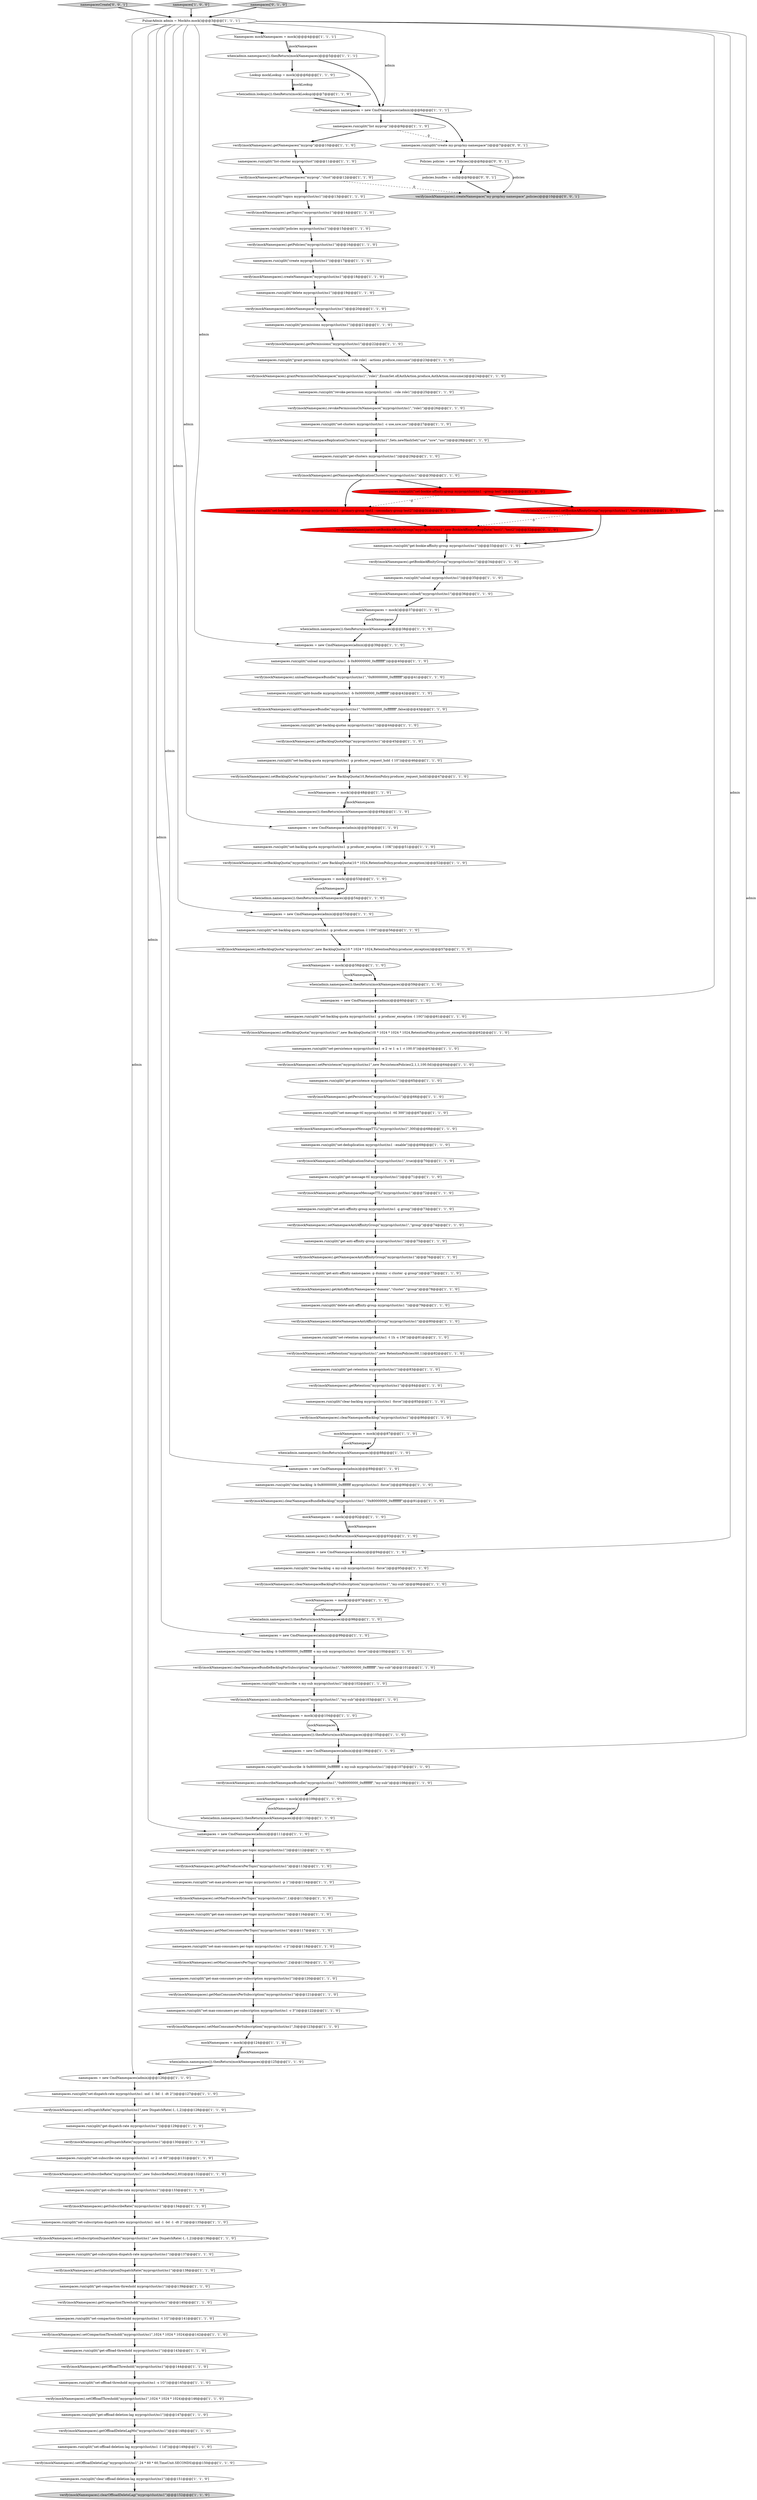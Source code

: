 digraph {
28 [style = filled, label = "CmdNamespaces namespaces = new CmdNamespaces(admin)@@@6@@@['1', '1', '1']", fillcolor = white, shape = ellipse image = "AAA0AAABBB1BBB"];
59 [style = filled, label = "verify(mockNamespaces).getOffloadThreshold(\"myprop/clust/ns1\")@@@144@@@['1', '1', '0']", fillcolor = white, shape = ellipse image = "AAA0AAABBB1BBB"];
138 [style = filled, label = "Lookup mockLookup = mock()@@@6@@@['1', '1', '0']", fillcolor = white, shape = ellipse image = "AAA0AAABBB1BBB"];
90 [style = filled, label = "verify(mockNamespaces).deleteNamespaceAntiAffinityGroup(\"myprop/clust/ns1\")@@@80@@@['1', '1', '0']", fillcolor = white, shape = ellipse image = "AAA0AAABBB1BBB"];
49 [style = filled, label = "namespaces.run(split(\"set-max-producers-per-topic myprop/clust/ns1 -p 1\"))@@@114@@@['1', '1', '0']", fillcolor = white, shape = ellipse image = "AAA0AAABBB1BBB"];
43 [style = filled, label = "namespaces.run(split(\"split-bundle myprop/clust/ns1 -b 0x00000000_0xffffffff\"))@@@42@@@['1', '1', '0']", fillcolor = white, shape = ellipse image = "AAA0AAABBB1BBB"];
89 [style = filled, label = "verify(mockNamespaces).setCompactionThreshold(\"myprop/clust/ns1\",1024 * 1024 * 1024)@@@142@@@['1', '1', '0']", fillcolor = white, shape = ellipse image = "AAA0AAABBB1BBB"];
81 [style = filled, label = "mockNamespaces = mock()@@@53@@@['1', '1', '0']", fillcolor = white, shape = ellipse image = "AAA0AAABBB1BBB"];
96 [style = filled, label = "verify(mockNamespaces).getMaxConsumersPerSubscription(\"myprop/clust/ns1\")@@@121@@@['1', '1', '0']", fillcolor = white, shape = ellipse image = "AAA0AAABBB1BBB"];
123 [style = filled, label = "namespaces.run(split(\"set-clusters myprop/clust/ns1 -c use,usw,usc\"))@@@27@@@['1', '1', '0']", fillcolor = white, shape = ellipse image = "AAA0AAABBB1BBB"];
97 [style = filled, label = "verify(mockNamespaces).setOffloadThreshold(\"myprop/clust/ns1\",1024 * 1024 * 1024)@@@146@@@['1', '1', '0']", fillcolor = white, shape = ellipse image = "AAA0AAABBB1BBB"];
114 [style = filled, label = "verify(mockNamespaces).unsubscribeNamespaceBundle(\"myprop/clust/ns1\",\"0x80000000_0xffffffff\",\"my-sub\")@@@108@@@['1', '1', '0']", fillcolor = white, shape = ellipse image = "AAA0AAABBB1BBB"];
40 [style = filled, label = "verify(mockNamespaces).setRetention(\"myprop/clust/ns1\",new RetentionPolicies(60,1))@@@82@@@['1', '1', '0']", fillcolor = white, shape = ellipse image = "AAA0AAABBB1BBB"];
47 [style = filled, label = "namespaces.run(split(\"clear-offload-deletion-lag myprop/clust/ns1\"))@@@151@@@['1', '1', '0']", fillcolor = white, shape = ellipse image = "AAA0AAABBB1BBB"];
51 [style = filled, label = "namespaces.run(split(\"set-deduplication myprop/clust/ns1 --enable\"))@@@69@@@['1', '1', '0']", fillcolor = white, shape = ellipse image = "AAA0AAABBB1BBB"];
58 [style = filled, label = "namespaces.run(split(\"set-offload-threshold myprop/clust/ns1 -s 1G\"))@@@145@@@['1', '1', '0']", fillcolor = white, shape = ellipse image = "AAA0AAABBB1BBB"];
154 [style = filled, label = "namespacesCreate['0', '0', '1']", fillcolor = lightgray, shape = diamond image = "AAA0AAABBB3BBB"];
157 [style = filled, label = "verify(mockNamespaces).createNamespace(\"my-prop/my-namespace\",policies)@@@10@@@['0', '0', '1']", fillcolor = lightgray, shape = ellipse image = "AAA0AAABBB3BBB"];
84 [style = filled, label = "namespaces.run(split(\"set-dispatch-rate myprop/clust/ns1 -md -1 -bd -1 -dt 2\"))@@@127@@@['1', '1', '0']", fillcolor = white, shape = ellipse image = "AAA0AAABBB1BBB"];
133 [style = filled, label = "namespaces.run(split(\"get-backlog-quotas myprop/clust/ns1\"))@@@44@@@['1', '1', '0']", fillcolor = white, shape = ellipse image = "AAA0AAABBB1BBB"];
145 [style = filled, label = "namespaces.run(split(\"get-max-producers-per-topic myprop/clust/ns1\"))@@@112@@@['1', '1', '0']", fillcolor = white, shape = ellipse image = "AAA0AAABBB1BBB"];
53 [style = filled, label = "namespaces = new CmdNamespaces(admin)@@@99@@@['1', '1', '0']", fillcolor = white, shape = ellipse image = "AAA0AAABBB1BBB"];
136 [style = filled, label = "namespaces.run(split(\"set-message-ttl myprop/clust/ns1 -ttl 300\"))@@@67@@@['1', '1', '0']", fillcolor = white, shape = ellipse image = "AAA0AAABBB1BBB"];
13 [style = filled, label = "verify(mockNamespaces).getRetention(\"myprop/clust/ns1\")@@@84@@@['1', '1', '0']", fillcolor = white, shape = ellipse image = "AAA0AAABBB1BBB"];
16 [style = filled, label = "verify(mockNamespaces).getNamespaceAntiAffinityGroup(\"myprop/clust/ns1\")@@@76@@@['1', '1', '0']", fillcolor = white, shape = ellipse image = "AAA0AAABBB1BBB"];
65 [style = filled, label = "when(admin.lookups()).thenReturn(mockLookup)@@@7@@@['1', '1', '0']", fillcolor = white, shape = ellipse image = "AAA0AAABBB1BBB"];
15 [style = filled, label = "mockNamespaces = mock()@@@48@@@['1', '1', '0']", fillcolor = white, shape = ellipse image = "AAA0AAABBB1BBB"];
12 [style = filled, label = "verify(mockNamespaces).getPersistence(\"myprop/clust/ns1\")@@@66@@@['1', '1', '0']", fillcolor = white, shape = ellipse image = "AAA0AAABBB1BBB"];
116 [style = filled, label = "namespaces.run(split(\"clear-backlog -s my-sub myprop/clust/ns1 -force\"))@@@95@@@['1', '1', '0']", fillcolor = white, shape = ellipse image = "AAA0AAABBB1BBB"];
32 [style = filled, label = "when(admin.namespaces()).thenReturn(mockNamespaces)@@@59@@@['1', '1', '0']", fillcolor = white, shape = ellipse image = "AAA0AAABBB1BBB"];
141 [style = filled, label = "namespaces.run(split(\"delete-anti-affinity-group myprop/clust/ns1 \"))@@@79@@@['1', '1', '0']", fillcolor = white, shape = ellipse image = "AAA0AAABBB1BBB"];
124 [style = filled, label = "namespaces['1', '0', '0']", fillcolor = lightgray, shape = diamond image = "AAA0AAABBB1BBB"];
9 [style = filled, label = "mockNamespaces = mock()@@@87@@@['1', '1', '0']", fillcolor = white, shape = ellipse image = "AAA0AAABBB1BBB"];
147 [style = filled, label = "namespaces.run(split(\"get-offload-deletion-lag myprop/clust/ns1\"))@@@147@@@['1', '1', '0']", fillcolor = white, shape = ellipse image = "AAA0AAABBB1BBB"];
37 [style = filled, label = "verify(mockNamespaces).setSubscriptionDispatchRate(\"myprop/clust/ns1\",new DispatchRate(-1,-1,2))@@@136@@@['1', '1', '0']", fillcolor = white, shape = ellipse image = "AAA0AAABBB1BBB"];
120 [style = filled, label = "namespaces.run(split(\"get-retention myprop/clust/ns1\"))@@@83@@@['1', '1', '0']", fillcolor = white, shape = ellipse image = "AAA0AAABBB1BBB"];
25 [style = filled, label = "namespaces.run(split(\"set-retention myprop/clust/ns1 -t 1h -s 1M\"))@@@81@@@['1', '1', '0']", fillcolor = white, shape = ellipse image = "AAA0AAABBB1BBB"];
88 [style = filled, label = "namespaces = new CmdNamespaces(admin)@@@126@@@['1', '1', '0']", fillcolor = white, shape = ellipse image = "AAA0AAABBB1BBB"];
91 [style = filled, label = "namespaces.run(split(\"set-bookie-affinity-group myprop/clust/ns1 --group test\"))@@@31@@@['1', '0', '0']", fillcolor = red, shape = ellipse image = "AAA1AAABBB1BBB"];
45 [style = filled, label = "namespaces.run(split(\"set-subscribe-rate myprop/clust/ns1 -sr 2 -st 60\"))@@@131@@@['1', '1', '0']", fillcolor = white, shape = ellipse image = "AAA0AAABBB1BBB"];
68 [style = filled, label = "verify(mockNamespaces).clearNamespaceBacklogForSubscription(\"myprop/clust/ns1\",\"my-sub\")@@@96@@@['1', '1', '0']", fillcolor = white, shape = ellipse image = "AAA0AAABBB1BBB"];
77 [style = filled, label = "verify(mockNamespaces).getNamespaces(\"myprop\",\"clust\")@@@12@@@['1', '1', '0']", fillcolor = white, shape = ellipse image = "AAA0AAABBB1BBB"];
107 [style = filled, label = "namespaces.run(split(\"set-backlog-quota myprop/clust/ns1 -p producer_exception -l 10M\"))@@@56@@@['1', '1', '0']", fillcolor = white, shape = ellipse image = "AAA0AAABBB1BBB"];
102 [style = filled, label = "verify(mockNamespaces).getSubscribeRate(\"myprop/clust/ns1\")@@@134@@@['1', '1', '0']", fillcolor = white, shape = ellipse image = "AAA0AAABBB1BBB"];
113 [style = filled, label = "namespaces.run(split(\"list-cluster myprop/clust\"))@@@11@@@['1', '1', '0']", fillcolor = white, shape = ellipse image = "AAA0AAABBB1BBB"];
86 [style = filled, label = "verify(mockNamespaces).unloadNamespaceBundle(\"myprop/clust/ns1\",\"0x80000000_0xffffffff\")@@@41@@@['1', '1', '0']", fillcolor = white, shape = ellipse image = "AAA0AAABBB1BBB"];
150 [style = filled, label = "namespaces.run(split(\"get-message-ttl myprop/clust/ns1\"))@@@71@@@['1', '1', '0']", fillcolor = white, shape = ellipse image = "AAA0AAABBB1BBB"];
31 [style = filled, label = "when(admin.namespaces()).thenReturn(mockNamespaces)@@@49@@@['1', '1', '0']", fillcolor = white, shape = ellipse image = "AAA0AAABBB1BBB"];
101 [style = filled, label = "mockNamespaces = mock()@@@104@@@['1', '1', '0']", fillcolor = white, shape = ellipse image = "AAA0AAABBB1BBB"];
66 [style = filled, label = "verify(mockNamespaces).setMaxProducersPerTopic(\"myprop/clust/ns1\",1)@@@115@@@['1', '1', '0']", fillcolor = white, shape = ellipse image = "AAA0AAABBB1BBB"];
67 [style = filled, label = "verify(mockNamespaces).setBacklogQuota(\"myprop/clust/ns1\",new BacklogQuota(10,RetentionPolicy.producer_request_hold))@@@47@@@['1', '1', '0']", fillcolor = white, shape = ellipse image = "AAA0AAABBB1BBB"];
61 [style = filled, label = "mockNamespaces = mock()@@@97@@@['1', '1', '0']", fillcolor = white, shape = ellipse image = "AAA0AAABBB1BBB"];
82 [style = filled, label = "verify(mockNamespaces).getCompactionThreshold(\"myprop/clust/ns1\")@@@140@@@['1', '1', '0']", fillcolor = white, shape = ellipse image = "AAA0AAABBB1BBB"];
128 [style = filled, label = "mockNamespaces = mock()@@@58@@@['1', '1', '0']", fillcolor = white, shape = ellipse image = "AAA0AAABBB1BBB"];
2 [style = filled, label = "verify(mockNamespaces).setBacklogQuota(\"myprop/clust/ns1\",new BacklogQuota(10l * 1024 * 1024 * 1024,RetentionPolicy.producer_exception))@@@62@@@['1', '1', '0']", fillcolor = white, shape = ellipse image = "AAA0AAABBB1BBB"];
26 [style = filled, label = "verify(mockNamespaces).getNamespaceReplicationClusters(\"myprop/clust/ns1\")@@@30@@@['1', '1', '0']", fillcolor = white, shape = ellipse image = "AAA0AAABBB1BBB"];
109 [style = filled, label = "verify(mockNamespaces).getNamespaceMessageTTL(\"myprop/clust/ns1\")@@@72@@@['1', '1', '0']", fillcolor = white, shape = ellipse image = "AAA0AAABBB1BBB"];
115 [style = filled, label = "namespaces.run(split(\"clear-backlog myprop/clust/ns1 -force\"))@@@85@@@['1', '1', '0']", fillcolor = white, shape = ellipse image = "AAA0AAABBB1BBB"];
122 [style = filled, label = "namespaces.run(split(\"get-anti-affinity-namespaces -p dummy -c cluster -g group\"))@@@77@@@['1', '1', '0']", fillcolor = white, shape = ellipse image = "AAA0AAABBB1BBB"];
3 [style = filled, label = "namespaces.run(split(\"set-subscription-dispatch-rate myprop/clust/ns1 -md -1 -bd -1 -dt 2\"))@@@135@@@['1', '1', '0']", fillcolor = white, shape = ellipse image = "AAA0AAABBB1BBB"];
146 [style = filled, label = "verify(mockNamespaces).setNamespaceMessageTTL(\"myprop/clust/ns1\",300)@@@68@@@['1', '1', '0']", fillcolor = white, shape = ellipse image = "AAA0AAABBB1BBB"];
110 [style = filled, label = "verify(mockNamespaces).setBookieAffinityGroup(\"myprop/clust/ns1\",\"test\")@@@32@@@['1', '0', '0']", fillcolor = red, shape = ellipse image = "AAA1AAABBB1BBB"];
156 [style = filled, label = "Policies policies = new Policies()@@@8@@@['0', '0', '1']", fillcolor = white, shape = ellipse image = "AAA0AAABBB3BBB"];
72 [style = filled, label = "verify(mockNamespaces).setBacklogQuota(\"myprop/clust/ns1\",new BacklogQuota(10 * 1024,RetentionPolicy.producer_exception))@@@52@@@['1', '1', '0']", fillcolor = white, shape = ellipse image = "AAA0AAABBB1BBB"];
117 [style = filled, label = "namespaces.run(split(\"unsubscribe -s my-sub myprop/clust/ns1\"))@@@102@@@['1', '1', '0']", fillcolor = white, shape = ellipse image = "AAA0AAABBB1BBB"];
8 [style = filled, label = "when(admin.namespaces()).thenReturn(mockNamespaces)@@@105@@@['1', '1', '0']", fillcolor = white, shape = ellipse image = "AAA0AAABBB1BBB"];
56 [style = filled, label = "namespaces.run(split(\"get-compaction-threshold myprop/clust/ns1\"))@@@139@@@['1', '1', '0']", fillcolor = white, shape = ellipse image = "AAA0AAABBB1BBB"];
111 [style = filled, label = "mockNamespaces = mock()@@@92@@@['1', '1', '0']", fillcolor = white, shape = ellipse image = "AAA0AAABBB1BBB"];
74 [style = filled, label = "verify(mockNamespaces).setSubscribeRate(\"myprop/clust/ns1\",new SubscribeRate(2,60))@@@132@@@['1', '1', '0']", fillcolor = white, shape = ellipse image = "AAA0AAABBB1BBB"];
148 [style = filled, label = "namespaces = new CmdNamespaces(admin)@@@55@@@['1', '1', '0']", fillcolor = white, shape = ellipse image = "AAA0AAABBB1BBB"];
69 [style = filled, label = "verify(mockNamespaces).grantPermissionOnNamespace(\"myprop/clust/ns1\",\"role1\",EnumSet.of(AuthAction.produce,AuthAction.consume))@@@24@@@['1', '1', '0']", fillcolor = white, shape = ellipse image = "AAA0AAABBB1BBB"];
41 [style = filled, label = "namespaces.run(split(\"get-anti-affinity-group myprop/clust/ns1\"))@@@75@@@['1', '1', '0']", fillcolor = white, shape = ellipse image = "AAA0AAABBB1BBB"];
73 [style = filled, label = "namespaces.run(split(\"clear-backlog -b 0x80000000_0xffffffff myprop/clust/ns1 -force\"))@@@90@@@['1', '1', '0']", fillcolor = white, shape = ellipse image = "AAA0AAABBB1BBB"];
94 [style = filled, label = "namespaces.run(split(\"get-max-consumers-per-subscription myprop/clust/ns1\"))@@@120@@@['1', '1', '0']", fillcolor = white, shape = ellipse image = "AAA0AAABBB1BBB"];
27 [style = filled, label = "namespaces = new CmdNamespaces(admin)@@@94@@@['1', '1', '0']", fillcolor = white, shape = ellipse image = "AAA0AAABBB1BBB"];
55 [style = filled, label = "when(admin.namespaces()).thenReturn(mockNamespaces)@@@5@@@['1', '1', '1']", fillcolor = white, shape = ellipse image = "AAA0AAABBB1BBB"];
155 [style = filled, label = "namespaces.run(split(\"create my-prop/my-namespace\"))@@@7@@@['0', '0', '1']", fillcolor = white, shape = ellipse image = "AAA0AAABBB3BBB"];
62 [style = filled, label = "verify(mockNamespaces).setDispatchRate(\"myprop/clust/ns1\",new DispatchRate(-1,-1,2))@@@128@@@['1', '1', '0']", fillcolor = white, shape = ellipse image = "AAA0AAABBB1BBB"];
19 [style = filled, label = "verify(mockNamespaces).setOffloadDeleteLag(\"myprop/clust/ns1\",24 * 60 * 60,TimeUnit.SECONDS)@@@150@@@['1', '1', '0']", fillcolor = white, shape = ellipse image = "AAA0AAABBB1BBB"];
36 [style = filled, label = "namespaces = new CmdNamespaces(admin)@@@60@@@['1', '1', '0']", fillcolor = white, shape = ellipse image = "AAA0AAABBB1BBB"];
140 [style = filled, label = "verify(mockNamespaces).setNamespaceReplicationClusters(\"myprop/clust/ns1\",Sets.newHashSet(\"use\",\"usw\",\"usc\"))@@@28@@@['1', '1', '0']", fillcolor = white, shape = ellipse image = "AAA0AAABBB1BBB"];
20 [style = filled, label = "when(admin.namespaces()).thenReturn(mockNamespaces)@@@38@@@['1', '1', '0']", fillcolor = white, shape = ellipse image = "AAA0AAABBB1BBB"];
23 [style = filled, label = "namespaces.run(split(\"set-backlog-quota myprop/clust/ns1 -p producer_exception -l 10K\"))@@@51@@@['1', '1', '0']", fillcolor = white, shape = ellipse image = "AAA0AAABBB1BBB"];
153 [style = filled, label = "verify(mockNamespaces).setBookieAffinityGroup(\"myprop/clust/ns1\",new BookieAffinityGroupData(\"test1\",\"test2\"))@@@32@@@['0', '1', '0']", fillcolor = red, shape = ellipse image = "AAA1AAABBB2BBB"];
85 [style = filled, label = "when(admin.namespaces()).thenReturn(mockNamespaces)@@@125@@@['1', '1', '0']", fillcolor = white, shape = ellipse image = "AAA0AAABBB1BBB"];
129 [style = filled, label = "namespaces.run(split(\"get-clusters myprop/clust/ns1\"))@@@29@@@['1', '1', '0']", fillcolor = white, shape = ellipse image = "AAA0AAABBB1BBB"];
125 [style = filled, label = "verify(mockNamespaces).clearNamespaceBacklog(\"myprop/clust/ns1\")@@@86@@@['1', '1', '0']", fillcolor = white, shape = ellipse image = "AAA0AAABBB1BBB"];
10 [style = filled, label = "verify(mockNamespaces).getSubscriptionDispatchRate(\"myprop/clust/ns1\")@@@138@@@['1', '1', '0']", fillcolor = white, shape = ellipse image = "AAA0AAABBB1BBB"];
17 [style = filled, label = "namespaces.run(split(\"set-offload-deletion-lag myprop/clust/ns1 -l 1d\"))@@@149@@@['1', '1', '0']", fillcolor = white, shape = ellipse image = "AAA0AAABBB1BBB"];
127 [style = filled, label = "PulsarAdmin admin = Mockito.mock()@@@3@@@['1', '1', '1']", fillcolor = white, shape = ellipse image = "AAA0AAABBB1BBB"];
46 [style = filled, label = "namespaces.run(split(\"set-backlog-quota myprop/clust/ns1 -p producer_request_hold -l 10\"))@@@46@@@['1', '1', '0']", fillcolor = white, shape = ellipse image = "AAA0AAABBB1BBB"];
52 [style = filled, label = "verify(mockNamespaces).revokePermissionsOnNamespace(\"myprop/clust/ns1\",\"role1\")@@@26@@@['1', '1', '0']", fillcolor = white, shape = ellipse image = "AAA0AAABBB1BBB"];
132 [style = filled, label = "namespaces.run(split(\"unload myprop/clust/ns1 -b 0x80000000_0xffffffff\"))@@@40@@@['1', '1', '0']", fillcolor = white, shape = ellipse image = "AAA0AAABBB1BBB"];
33 [style = filled, label = "verify(mockNamespaces).clearNamespaceBundleBacklogForSubscription(\"myprop/clust/ns1\",\"0x80000000_0xffffffff\",\"my-sub\")@@@101@@@['1', '1', '0']", fillcolor = white, shape = ellipse image = "AAA0AAABBB1BBB"];
38 [style = filled, label = "namespaces.run(split(\"policies myprop/clust/ns1\"))@@@15@@@['1', '1', '0']", fillcolor = white, shape = ellipse image = "AAA0AAABBB1BBB"];
79 [style = filled, label = "verify(mockNamespaces).setDeduplicationStatus(\"myprop/clust/ns1\",true)@@@70@@@['1', '1', '0']", fillcolor = white, shape = ellipse image = "AAA0AAABBB1BBB"];
54 [style = filled, label = "verify(mockNamespaces).clearOffloadDeleteLag(\"myprop/clust/ns1\")@@@152@@@['1', '1', '0']", fillcolor = lightgray, shape = ellipse image = "AAA0AAABBB1BBB"];
30 [style = filled, label = "when(admin.namespaces()).thenReturn(mockNamespaces)@@@93@@@['1', '1', '0']", fillcolor = white, shape = ellipse image = "AAA0AAABBB1BBB"];
151 [style = filled, label = "namespaces['0', '1', '0']", fillcolor = lightgray, shape = diamond image = "AAA0AAABBB2BBB"];
64 [style = filled, label = "namespaces.run(split(\"set-anti-affinity-group myprop/clust/ns1 -g group\"))@@@73@@@['1', '1', '0']", fillcolor = white, shape = ellipse image = "AAA0AAABBB1BBB"];
76 [style = filled, label = "namespaces = new CmdNamespaces(admin)@@@106@@@['1', '1', '0']", fillcolor = white, shape = ellipse image = "AAA0AAABBB1BBB"];
87 [style = filled, label = "namespaces.run(split(\"unsubscribe -b 0x80000000_0xffffffff -s my-sub myprop/clust/ns1\"))@@@107@@@['1', '1', '0']", fillcolor = white, shape = ellipse image = "AAA0AAABBB1BBB"];
106 [style = filled, label = "verify(mockNamespaces).getPolicies(\"myprop/clust/ns1\")@@@16@@@['1', '1', '0']", fillcolor = white, shape = ellipse image = "AAA0AAABBB1BBB"];
92 [style = filled, label = "verify(mockNamespaces).getOffloadDeleteLagMs(\"myprop/clust/ns1\")@@@148@@@['1', '1', '0']", fillcolor = white, shape = ellipse image = "AAA0AAABBB1BBB"];
21 [style = filled, label = "namespaces.run(split(\"get-bookie-affinity-group myprop/clust/ns1\"))@@@33@@@['1', '1', '0']", fillcolor = white, shape = ellipse image = "AAA0AAABBB1BBB"];
142 [style = filled, label = "verify(mockNamespaces).getPermissions(\"myprop/clust/ns1\")@@@22@@@['1', '1', '0']", fillcolor = white, shape = ellipse image = "AAA0AAABBB1BBB"];
50 [style = filled, label = "verify(mockNamespaces).getMaxConsumersPerTopic(\"myprop/clust/ns1\")@@@117@@@['1', '1', '0']", fillcolor = white, shape = ellipse image = "AAA0AAABBB1BBB"];
34 [style = filled, label = "verify(mockNamespaces).setMaxConsumersPerSubscription(\"myprop/clust/ns1\",3)@@@123@@@['1', '1', '0']", fillcolor = white, shape = ellipse image = "AAA0AAABBB1BBB"];
70 [style = filled, label = "namespaces.run(split(\"revoke-permission myprop/clust/ns1 --role role1\"))@@@25@@@['1', '1', '0']", fillcolor = white, shape = ellipse image = "AAA0AAABBB1BBB"];
139 [style = filled, label = "verify(mockNamespaces).setNamespaceAntiAffinityGroup(\"myprop/clust/ns1\",\"group\")@@@74@@@['1', '1', '0']", fillcolor = white, shape = ellipse image = "AAA0AAABBB1BBB"];
144 [style = filled, label = "when(admin.namespaces()).thenReturn(mockNamespaces)@@@98@@@['1', '1', '0']", fillcolor = white, shape = ellipse image = "AAA0AAABBB1BBB"];
35 [style = filled, label = "namespaces = new CmdNamespaces(admin)@@@39@@@['1', '1', '0']", fillcolor = white, shape = ellipse image = "AAA0AAABBB1BBB"];
6 [style = filled, label = "namespaces = new CmdNamespaces(admin)@@@111@@@['1', '1', '0']", fillcolor = white, shape = ellipse image = "AAA0AAABBB1BBB"];
63 [style = filled, label = "verify(mockNamespaces).getDispatchRate(\"myprop/clust/ns1\")@@@130@@@['1', '1', '0']", fillcolor = white, shape = ellipse image = "AAA0AAABBB1BBB"];
71 [style = filled, label = "namespaces.run(split(\"topics myprop/clust/ns1\"))@@@13@@@['1', '1', '0']", fillcolor = white, shape = ellipse image = "AAA0AAABBB1BBB"];
22 [style = filled, label = "mockNamespaces = mock()@@@37@@@['1', '1', '0']", fillcolor = white, shape = ellipse image = "AAA0AAABBB1BBB"];
42 [style = filled, label = "verify(mockNamespaces).createNamespace(\"myprop/clust/ns1\")@@@18@@@['1', '1', '0']", fillcolor = white, shape = ellipse image = "AAA0AAABBB1BBB"];
5 [style = filled, label = "when(admin.namespaces()).thenReturn(mockNamespaces)@@@88@@@['1', '1', '0']", fillcolor = white, shape = ellipse image = "AAA0AAABBB1BBB"];
57 [style = filled, label = "namespaces.run(split(\"clear-backlog -b 0x80000000_0xffffffff -s my-sub myprop/clust/ns1 -force\"))@@@100@@@['1', '1', '0']", fillcolor = white, shape = ellipse image = "AAA0AAABBB1BBB"];
100 [style = filled, label = "verify(mockNamespaces).setMaxConsumersPerTopic(\"myprop/clust/ns1\",2)@@@119@@@['1', '1', '0']", fillcolor = white, shape = ellipse image = "AAA0AAABBB1BBB"];
39 [style = filled, label = "namespaces.run(split(\"set-backlog-quota myprop/clust/ns1 -p producer_exception -l 10G\"))@@@61@@@['1', '1', '0']", fillcolor = white, shape = ellipse image = "AAA0AAABBB1BBB"];
24 [style = filled, label = "namespaces.run(split(\"get-subscribe-rate myprop/clust/ns1\"))@@@133@@@['1', '1', '0']", fillcolor = white, shape = ellipse image = "AAA0AAABBB1BBB"];
93 [style = filled, label = "verify(mockNamespaces).clearNamespaceBundleBacklog(\"myprop/clust/ns1\",\"0x80000000_0xffffffff\")@@@91@@@['1', '1', '0']", fillcolor = white, shape = ellipse image = "AAA0AAABBB1BBB"];
121 [style = filled, label = "namespaces.run(split(\"unload myprop/clust/ns1\"))@@@35@@@['1', '1', '0']", fillcolor = white, shape = ellipse image = "AAA0AAABBB1BBB"];
149 [style = filled, label = "namespaces.run(split(\"get-max-consumers-per-topic myprop/clust/ns1\"))@@@116@@@['1', '1', '0']", fillcolor = white, shape = ellipse image = "AAA0AAABBB1BBB"];
134 [style = filled, label = "verify(mockNamespaces).unsubscribeNamespace(\"myprop/clust/ns1\",\"my-sub\")@@@103@@@['1', '1', '0']", fillcolor = white, shape = ellipse image = "AAA0AAABBB1BBB"];
29 [style = filled, label = "verify(mockNamespaces).splitNamespaceBundle(\"myprop/clust/ns1\",\"0x00000000_0xffffffff\",false)@@@43@@@['1', '1', '0']", fillcolor = white, shape = ellipse image = "AAA0AAABBB1BBB"];
0 [style = filled, label = "namespaces.run(split(\"list myprop\"))@@@9@@@['1', '1', '0']", fillcolor = white, shape = ellipse image = "AAA0AAABBB1BBB"];
14 [style = filled, label = "verify(mockNamespaces).getAntiAffinityNamespaces(\"dummy\",\"cluster\",\"group\")@@@78@@@['1', '1', '0']", fillcolor = white, shape = ellipse image = "AAA0AAABBB1BBB"];
126 [style = filled, label = "mockNamespaces = mock()@@@109@@@['1', '1', '0']", fillcolor = white, shape = ellipse image = "AAA0AAABBB1BBB"];
143 [style = filled, label = "verify(mockNamespaces).setBacklogQuota(\"myprop/clust/ns1\",new BacklogQuota(10 * 1024 * 1024,RetentionPolicy.producer_exception))@@@57@@@['1', '1', '0']", fillcolor = white, shape = ellipse image = "AAA0AAABBB1BBB"];
99 [style = filled, label = "namespaces.run(split(\"get-dispatch-rate myprop/clust/ns1\"))@@@129@@@['1', '1', '0']", fillcolor = white, shape = ellipse image = "AAA0AAABBB1BBB"];
105 [style = filled, label = "when(admin.namespaces()).thenReturn(mockNamespaces)@@@110@@@['1', '1', '0']", fillcolor = white, shape = ellipse image = "AAA0AAABBB1BBB"];
83 [style = filled, label = "verify(mockNamespaces).getTopics(\"myprop/clust/ns1\")@@@14@@@['1', '1', '0']", fillcolor = white, shape = ellipse image = "AAA0AAABBB1BBB"];
60 [style = filled, label = "namespaces.run(split(\"set-max-consumers-per-topic myprop/clust/ns1 -c 2\"))@@@118@@@['1', '1', '0']", fillcolor = white, shape = ellipse image = "AAA0AAABBB1BBB"];
152 [style = filled, label = "namespaces.run(split(\"set-bookie-affinity-group myprop/clust/ns1 --primary-group test1 --secondary-group test2\"))@@@31@@@['0', '1', '0']", fillcolor = red, shape = ellipse image = "AAA1AAABBB2BBB"];
108 [style = filled, label = "namespaces.run(split(\"set-max-consumers-per-subscription myprop/clust/ns1 -c 3\"))@@@122@@@['1', '1', '0']", fillcolor = white, shape = ellipse image = "AAA0AAABBB1BBB"];
103 [style = filled, label = "when(admin.namespaces()).thenReturn(mockNamespaces)@@@54@@@['1', '1', '0']", fillcolor = white, shape = ellipse image = "AAA0AAABBB1BBB"];
137 [style = filled, label = "mockNamespaces = mock()@@@124@@@['1', '1', '0']", fillcolor = white, shape = ellipse image = "AAA0AAABBB1BBB"];
78 [style = filled, label = "namespaces.run(split(\"get-persistence myprop/clust/ns1\"))@@@65@@@['1', '1', '0']", fillcolor = white, shape = ellipse image = "AAA0AAABBB1BBB"];
158 [style = filled, label = "policies.bundles = null@@@9@@@['0', '0', '1']", fillcolor = white, shape = ellipse image = "AAA0AAABBB3BBB"];
18 [style = filled, label = "Namespaces mockNamespaces = mock()@@@4@@@['1', '1', '1']", fillcolor = white, shape = ellipse image = "AAA0AAABBB1BBB"];
112 [style = filled, label = "verify(mockNamespaces).getBookieAffinityGroup(\"myprop/clust/ns1\")@@@34@@@['1', '1', '0']", fillcolor = white, shape = ellipse image = "AAA0AAABBB1BBB"];
95 [style = filled, label = "namespaces.run(split(\"create myprop/clust/ns1\"))@@@17@@@['1', '1', '0']", fillcolor = white, shape = ellipse image = "AAA0AAABBB1BBB"];
1 [style = filled, label = "namespaces.run(split(\"permissions myprop/clust/ns1\"))@@@21@@@['1', '1', '0']", fillcolor = white, shape = ellipse image = "AAA0AAABBB1BBB"];
104 [style = filled, label = "namespaces.run(split(\"delete myprop/clust/ns1\"))@@@19@@@['1', '1', '0']", fillcolor = white, shape = ellipse image = "AAA0AAABBB1BBB"];
7 [style = filled, label = "namespaces.run(split(\"set-compaction-threshold myprop/clust/ns1 -t 1G\"))@@@141@@@['1', '1', '0']", fillcolor = white, shape = ellipse image = "AAA0AAABBB1BBB"];
98 [style = filled, label = "verify(mockNamespaces).getMaxProducersPerTopic(\"myprop/clust/ns1\")@@@113@@@['1', '1', '0']", fillcolor = white, shape = ellipse image = "AAA0AAABBB1BBB"];
118 [style = filled, label = "namespaces = new CmdNamespaces(admin)@@@50@@@['1', '1', '0']", fillcolor = white, shape = ellipse image = "AAA0AAABBB1BBB"];
131 [style = filled, label = "verify(mockNamespaces).getBacklogQuotaMap(\"myprop/clust/ns1\")@@@45@@@['1', '1', '0']", fillcolor = white, shape = ellipse image = "AAA0AAABBB1BBB"];
44 [style = filled, label = "namespaces.run(split(\"get-offload-threshold myprop/clust/ns1\"))@@@143@@@['1', '1', '0']", fillcolor = white, shape = ellipse image = "AAA0AAABBB1BBB"];
130 [style = filled, label = "verify(mockNamespaces).deleteNamespace(\"myprop/clust/ns1\")@@@20@@@['1', '1', '0']", fillcolor = white, shape = ellipse image = "AAA0AAABBB1BBB"];
11 [style = filled, label = "namespaces.run(split(\"grant-permission myprop/clust/ns1 --role role1 --actions produce,consume\"))@@@23@@@['1', '1', '0']", fillcolor = white, shape = ellipse image = "AAA0AAABBB1BBB"];
119 [style = filled, label = "verify(mockNamespaces).getNamespaces(\"myprop\")@@@10@@@['1', '1', '0']", fillcolor = white, shape = ellipse image = "AAA0AAABBB1BBB"];
4 [style = filled, label = "namespaces.run(split(\"set-persistence myprop/clust/ns1 -e 2 -w 1 -a 1 -r 100.0\"))@@@63@@@['1', '1', '0']", fillcolor = white, shape = ellipse image = "AAA0AAABBB1BBB"];
80 [style = filled, label = "verify(mockNamespaces).unload(\"myprop/clust/ns1\")@@@36@@@['1', '1', '0']", fillcolor = white, shape = ellipse image = "AAA0AAABBB1BBB"];
135 [style = filled, label = "namespaces.run(split(\"get-subscription-dispatch-rate myprop/clust/ns1\"))@@@137@@@['1', '1', '0']", fillcolor = white, shape = ellipse image = "AAA0AAABBB1BBB"];
75 [style = filled, label = "namespaces = new CmdNamespaces(admin)@@@89@@@['1', '1', '0']", fillcolor = white, shape = ellipse image = "AAA0AAABBB1BBB"];
48 [style = filled, label = "verify(mockNamespaces).setPersistence(\"myprop/clust/ns1\",new PersistencePolicies(2,1,1,100.0d))@@@64@@@['1', '1', '0']", fillcolor = white, shape = ellipse image = "AAA0AAABBB1BBB"];
15->31 [style = solid, label="mockNamespaces"];
40->120 [style = bold, label=""];
81->103 [style = bold, label=""];
86->43 [style = bold, label=""];
123->140 [style = bold, label=""];
52->123 [style = bold, label=""];
18->55 [style = bold, label=""];
57->33 [style = bold, label=""];
91->110 [style = bold, label=""];
11->69 [style = bold, label=""];
110->153 [style = dashed, label="0"];
13->115 [style = bold, label=""];
59->58 [style = bold, label=""];
155->156 [style = bold, label=""];
126->105 [style = solid, label="mockNamespaces"];
28->0 [style = bold, label=""];
26->91 [style = bold, label=""];
144->53 [style = bold, label=""];
76->87 [style = bold, label=""];
154->127 [style = bold, label=""];
130->1 [style = bold, label=""];
127->18 [style = bold, label=""];
146->51 [style = bold, label=""];
120->13 [style = bold, label=""];
23->72 [style = bold, label=""];
125->9 [style = bold, label=""];
156->157 [style = solid, label="policies"];
145->98 [style = bold, label=""];
9->5 [style = bold, label=""];
43->29 [style = bold, label=""];
139->41 [style = bold, label=""];
152->153 [style = bold, label=""];
83->38 [style = bold, label=""];
97->147 [style = bold, label=""];
45->74 [style = bold, label=""];
127->88 [style = solid, label="admin"];
25->40 [style = bold, label=""];
138->65 [style = solid, label="mockLookup"];
42->104 [style = bold, label=""];
150->109 [style = bold, label=""];
61->144 [style = bold, label=""];
73->93 [style = bold, label=""];
61->144 [style = solid, label="mockNamespaces"];
66->149 [style = bold, label=""];
115->125 [style = bold, label=""];
6->145 [style = bold, label=""];
129->26 [style = bold, label=""];
30->27 [style = bold, label=""];
51->79 [style = bold, label=""];
34->137 [style = bold, label=""];
62->99 [style = bold, label=""];
136->146 [style = bold, label=""];
31->118 [style = bold, label=""];
94->96 [style = bold, label=""];
90->25 [style = bold, label=""];
2->4 [style = bold, label=""];
127->6 [style = solid, label="admin"];
29->133 [style = bold, label=""];
14->141 [style = bold, label=""];
22->20 [style = bold, label=""];
47->54 [style = bold, label=""];
15->31 [style = bold, label=""];
22->20 [style = solid, label="mockNamespaces"];
85->88 [style = bold, label=""];
33->117 [style = bold, label=""];
0->155 [style = dashed, label="0"];
64->139 [style = bold, label=""];
137->85 [style = bold, label=""];
77->71 [style = bold, label=""];
21->112 [style = bold, label=""];
32->36 [style = bold, label=""];
147->92 [style = bold, label=""];
56->82 [style = bold, label=""];
81->103 [style = solid, label="mockNamespaces"];
127->35 [style = solid, label="admin"];
142->11 [style = bold, label=""];
8->76 [style = bold, label=""];
111->30 [style = bold, label=""];
151->127 [style = bold, label=""];
127->118 [style = solid, label="admin"];
88->84 [style = bold, label=""];
71->83 [style = bold, label=""];
114->126 [style = bold, label=""];
63->45 [style = bold, label=""];
101->8 [style = solid, label="mockNamespaces"];
127->27 [style = solid, label="admin"];
98->49 [style = bold, label=""];
24->102 [style = bold, label=""];
101->8 [style = bold, label=""];
132->86 [style = bold, label=""];
74->24 [style = bold, label=""];
3->37 [style = bold, label=""];
28->155 [style = bold, label=""];
80->22 [style = bold, label=""];
134->101 [style = bold, label=""];
0->119 [style = bold, label=""];
84->62 [style = bold, label=""];
141->90 [style = bold, label=""];
140->129 [style = bold, label=""];
127->36 [style = solid, label="admin"];
124->127 [style = bold, label=""];
127->75 [style = solid, label="admin"];
38->106 [style = bold, label=""];
36->39 [style = bold, label=""];
127->28 [style = solid, label="admin"];
91->152 [style = dashed, label="0"];
122->14 [style = bold, label=""];
116->68 [style = bold, label=""];
100->94 [style = bold, label=""];
19->47 [style = bold, label=""];
77->157 [style = dashed, label="0"];
65->28 [style = bold, label=""];
72->81 [style = bold, label=""];
46->67 [style = bold, label=""];
50->60 [style = bold, label=""];
92->17 [style = bold, label=""];
1->142 [style = bold, label=""];
127->148 [style = solid, label="admin"];
27->116 [style = bold, label=""];
39->2 [style = bold, label=""];
93->111 [style = bold, label=""];
126->105 [style = bold, label=""];
133->131 [style = bold, label=""];
99->63 [style = bold, label=""];
75->73 [style = bold, label=""];
103->148 [style = bold, label=""];
87->114 [style = bold, label=""];
89->44 [style = bold, label=""];
7->89 [style = bold, label=""];
41->16 [style = bold, label=""];
58->97 [style = bold, label=""];
78->12 [style = bold, label=""];
153->21 [style = bold, label=""];
4->48 [style = bold, label=""];
117->134 [style = bold, label=""];
26->152 [style = bold, label=""];
48->78 [style = bold, label=""];
121->80 [style = bold, label=""];
79->150 [style = bold, label=""];
104->130 [style = bold, label=""];
113->77 [style = bold, label=""];
149->50 [style = bold, label=""];
148->107 [style = bold, label=""];
118->23 [style = bold, label=""];
5->75 [style = bold, label=""];
111->30 [style = solid, label="mockNamespaces"];
10->56 [style = bold, label=""];
53->57 [style = bold, label=""];
95->42 [style = bold, label=""];
12->136 [style = bold, label=""];
9->5 [style = solid, label="mockNamespaces"];
135->10 [style = bold, label=""];
156->158 [style = bold, label=""];
106->95 [style = bold, label=""];
108->34 [style = bold, label=""];
127->53 [style = solid, label="admin"];
37->135 [style = bold, label=""];
138->65 [style = bold, label=""];
107->143 [style = bold, label=""];
17->19 [style = bold, label=""];
119->113 [style = bold, label=""];
49->66 [style = bold, label=""];
143->128 [style = bold, label=""];
82->7 [style = bold, label=""];
18->55 [style = solid, label="mockNamespaces"];
60->100 [style = bold, label=""];
158->157 [style = bold, label=""];
105->6 [style = bold, label=""];
70->52 [style = bold, label=""];
109->64 [style = bold, label=""];
112->121 [style = bold, label=""];
96->108 [style = bold, label=""];
128->32 [style = solid, label="mockNamespaces"];
68->61 [style = bold, label=""];
102->3 [style = bold, label=""];
131->46 [style = bold, label=""];
69->70 [style = bold, label=""];
20->35 [style = bold, label=""];
128->32 [style = bold, label=""];
55->28 [style = bold, label=""];
67->15 [style = bold, label=""];
110->21 [style = bold, label=""];
35->132 [style = bold, label=""];
127->76 [style = solid, label="admin"];
137->85 [style = solid, label="mockNamespaces"];
55->138 [style = bold, label=""];
16->122 [style = bold, label=""];
44->59 [style = bold, label=""];
}
